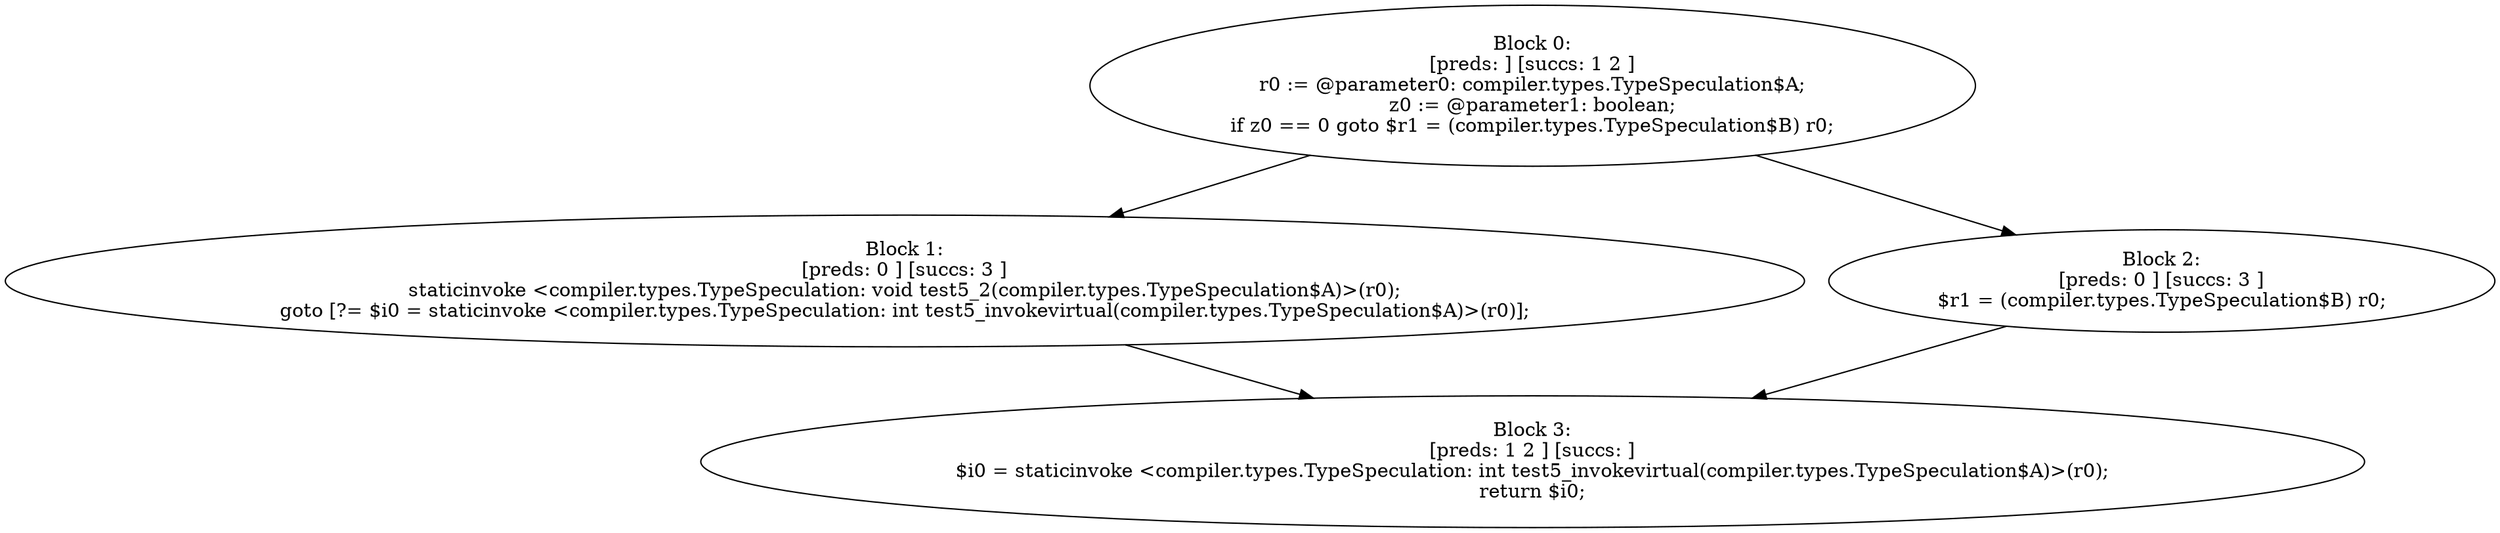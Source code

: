 digraph "unitGraph" {
    "Block 0:
[preds: ] [succs: 1 2 ]
r0 := @parameter0: compiler.types.TypeSpeculation$A;
z0 := @parameter1: boolean;
if z0 == 0 goto $r1 = (compiler.types.TypeSpeculation$B) r0;
"
    "Block 1:
[preds: 0 ] [succs: 3 ]
staticinvoke <compiler.types.TypeSpeculation: void test5_2(compiler.types.TypeSpeculation$A)>(r0);
goto [?= $i0 = staticinvoke <compiler.types.TypeSpeculation: int test5_invokevirtual(compiler.types.TypeSpeculation$A)>(r0)];
"
    "Block 2:
[preds: 0 ] [succs: 3 ]
$r1 = (compiler.types.TypeSpeculation$B) r0;
"
    "Block 3:
[preds: 1 2 ] [succs: ]
$i0 = staticinvoke <compiler.types.TypeSpeculation: int test5_invokevirtual(compiler.types.TypeSpeculation$A)>(r0);
return $i0;
"
    "Block 0:
[preds: ] [succs: 1 2 ]
r0 := @parameter0: compiler.types.TypeSpeculation$A;
z0 := @parameter1: boolean;
if z0 == 0 goto $r1 = (compiler.types.TypeSpeculation$B) r0;
"->"Block 1:
[preds: 0 ] [succs: 3 ]
staticinvoke <compiler.types.TypeSpeculation: void test5_2(compiler.types.TypeSpeculation$A)>(r0);
goto [?= $i0 = staticinvoke <compiler.types.TypeSpeculation: int test5_invokevirtual(compiler.types.TypeSpeculation$A)>(r0)];
";
    "Block 0:
[preds: ] [succs: 1 2 ]
r0 := @parameter0: compiler.types.TypeSpeculation$A;
z0 := @parameter1: boolean;
if z0 == 0 goto $r1 = (compiler.types.TypeSpeculation$B) r0;
"->"Block 2:
[preds: 0 ] [succs: 3 ]
$r1 = (compiler.types.TypeSpeculation$B) r0;
";
    "Block 1:
[preds: 0 ] [succs: 3 ]
staticinvoke <compiler.types.TypeSpeculation: void test5_2(compiler.types.TypeSpeculation$A)>(r0);
goto [?= $i0 = staticinvoke <compiler.types.TypeSpeculation: int test5_invokevirtual(compiler.types.TypeSpeculation$A)>(r0)];
"->"Block 3:
[preds: 1 2 ] [succs: ]
$i0 = staticinvoke <compiler.types.TypeSpeculation: int test5_invokevirtual(compiler.types.TypeSpeculation$A)>(r0);
return $i0;
";
    "Block 2:
[preds: 0 ] [succs: 3 ]
$r1 = (compiler.types.TypeSpeculation$B) r0;
"->"Block 3:
[preds: 1 2 ] [succs: ]
$i0 = staticinvoke <compiler.types.TypeSpeculation: int test5_invokevirtual(compiler.types.TypeSpeculation$A)>(r0);
return $i0;
";
}

